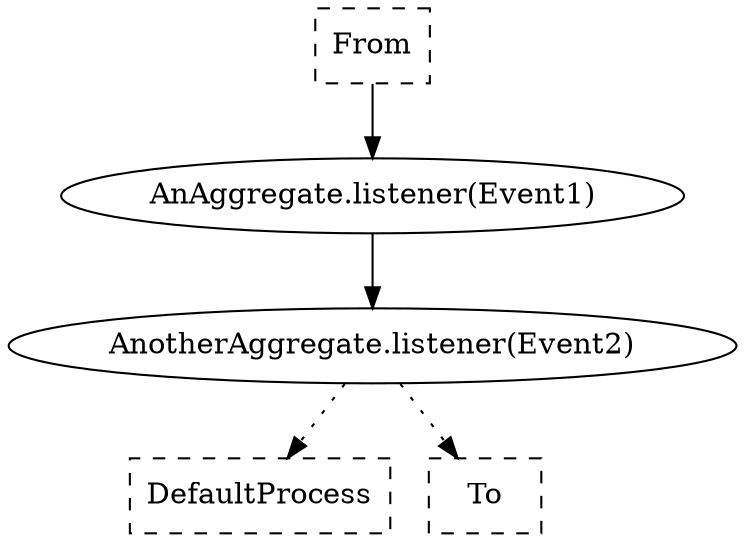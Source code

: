 digraph {
splines=spline;
"AnAggregate.listener(Event1)" -> "AnotherAggregate.listener(Event2)" [style=solid];
"AnotherAggregate.listener(Event2)" -> "DefaultProcess" [style=dotted];
"From" -> "AnAggregate.listener(Event1)" [style=solid];
"AnotherAggregate.listener(Event2)" -> "To" [style=dotted];
"DefaultProcess"[shape=box,style=dashed];
"From"[shape=box,style=dashed];
"To"[shape=box,style=dashed];
"AnAggregate.listener(Event1)"[shape=ellipse];
"AnotherAggregate.listener(Event2)"[shape=ellipse];
}
